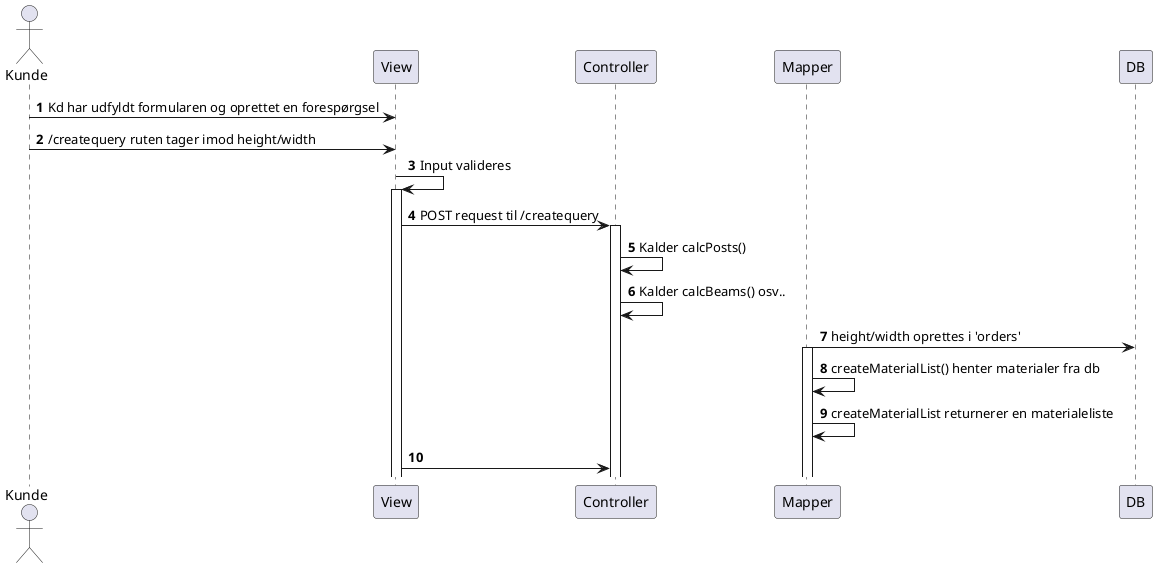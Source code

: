 @startuml
'https://plantuml.com/sequence-diagram

autonumber

Actor Kunde
participant View as V
participant Controller as C
participant Mapper as M
participant DB


Kunde -> V: Kd har udfyldt formularen og oprettet en forespørgsel
Kunde -> V: /createquery ruten tager imod height/width
V -> V: Input valideres
activate V
V -> C: POST request til /createquery
activate C
C -> C: Kalder calcPosts()
C -> C: Kalder calcBeams() osv..
M -> DB: height/width oprettes i 'orders'
activate M
M -> M: createMaterialList() henter materialer fra db
M -> M: createMaterialList returnerer en materialeliste



V -> C:
@enduml